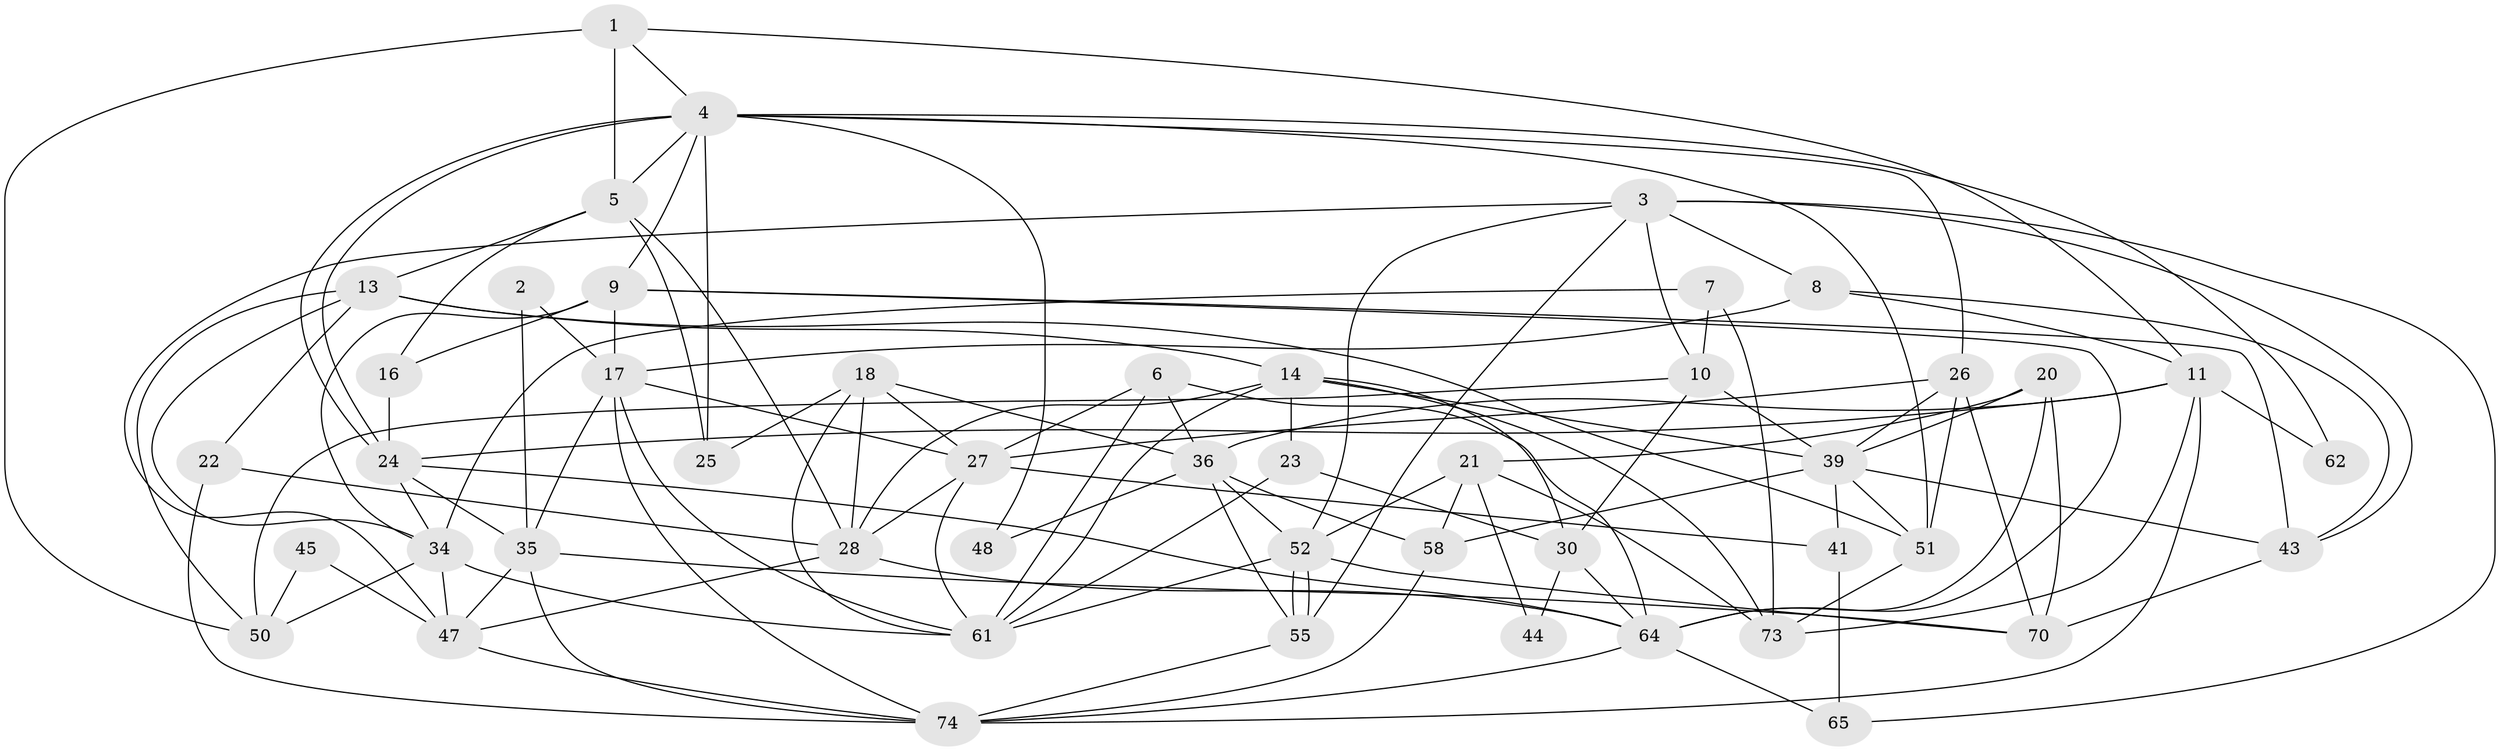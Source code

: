 // original degree distribution, {4: 0.3670886075949367, 2: 0.0759493670886076, 5: 0.21518987341772153, 6: 0.0759493670886076, 3: 0.25316455696202533, 7: 0.012658227848101266}
// Generated by graph-tools (version 1.1) at 2025/42/03/06/25 10:42:00]
// undirected, 48 vertices, 124 edges
graph export_dot {
graph [start="1"]
  node [color=gray90,style=filled];
  1 [super="+15"];
  2;
  3 [super="+29"];
  4 [super="+42"];
  5 [super="+79"];
  6;
  7;
  8 [super="+54"];
  9 [super="+12"];
  10 [super="+63"];
  11 [super="+57"];
  13 [super="+19"];
  14 [super="+33"];
  16;
  17 [super="+69"];
  18 [super="+49"];
  20 [super="+31"];
  21 [super="+37"];
  22;
  23;
  24 [super="+66"];
  25;
  26;
  27 [super="+38"];
  28 [super="+75"];
  30 [super="+32"];
  34 [super="+40"];
  35 [super="+53"];
  36 [super="+46"];
  39 [super="+60"];
  41;
  43;
  44;
  45;
  47 [super="+56"];
  48;
  50 [super="+59"];
  51 [super="+77"];
  52 [super="+72"];
  55 [super="+68"];
  58;
  61 [super="+67"];
  62;
  64 [super="+76"];
  65;
  70 [super="+71"];
  73;
  74 [super="+78"];
  1 -- 4;
  1 -- 5 [weight=2];
  1 -- 11;
  1 -- 50;
  2 -- 35;
  2 -- 17;
  3 -- 52;
  3 -- 65;
  3 -- 55;
  3 -- 8;
  3 -- 43;
  3 -- 47;
  3 -- 10;
  4 -- 24;
  4 -- 24;
  4 -- 25;
  4 -- 48;
  4 -- 5;
  4 -- 26;
  4 -- 62;
  4 -- 51;
  4 -- 9;
  5 -- 25;
  5 -- 16;
  5 -- 13;
  5 -- 28;
  6 -- 61;
  6 -- 64;
  6 -- 36;
  6 -- 27;
  7 -- 73;
  7 -- 34;
  7 -- 10;
  8 -- 43;
  8 -- 17;
  8 -- 11;
  9 -- 43;
  9 -- 17;
  9 -- 64;
  9 -- 16;
  9 -- 34;
  10 -- 39;
  10 -- 30;
  10 -- 50;
  11 -- 73;
  11 -- 24;
  11 -- 36;
  11 -- 74;
  11 -- 62;
  13 -- 14;
  13 -- 50;
  13 -- 34;
  13 -- 22;
  13 -- 51;
  14 -- 30;
  14 -- 73;
  14 -- 39;
  14 -- 23;
  14 -- 28;
  14 -- 61;
  16 -- 24;
  17 -- 74;
  17 -- 35;
  17 -- 27;
  17 -- 61;
  18 -- 25;
  18 -- 61;
  18 -- 27;
  18 -- 28;
  18 -- 36;
  20 -- 64;
  20 -- 21;
  20 -- 39;
  20 -- 70;
  21 -- 58;
  21 -- 73;
  21 -- 52;
  21 -- 44;
  22 -- 74;
  22 -- 28;
  23 -- 61;
  23 -- 30;
  24 -- 64;
  24 -- 34;
  24 -- 35;
  26 -- 70;
  26 -- 51;
  26 -- 39;
  26 -- 27;
  27 -- 41;
  27 -- 28;
  27 -- 61;
  28 -- 47;
  28 -- 64;
  30 -- 64;
  30 -- 44;
  34 -- 50;
  34 -- 61;
  34 -- 47;
  35 -- 70;
  35 -- 47;
  35 -- 74;
  36 -- 58;
  36 -- 48;
  36 -- 55;
  36 -- 52;
  39 -- 58;
  39 -- 41;
  39 -- 51;
  39 -- 43;
  41 -- 65;
  43 -- 70;
  45 -- 50;
  45 -- 47;
  47 -- 74;
  51 -- 73;
  52 -- 55 [weight=2];
  52 -- 55;
  52 -- 70;
  52 -- 61;
  55 -- 74;
  58 -- 74;
  64 -- 74;
  64 -- 65;
}
